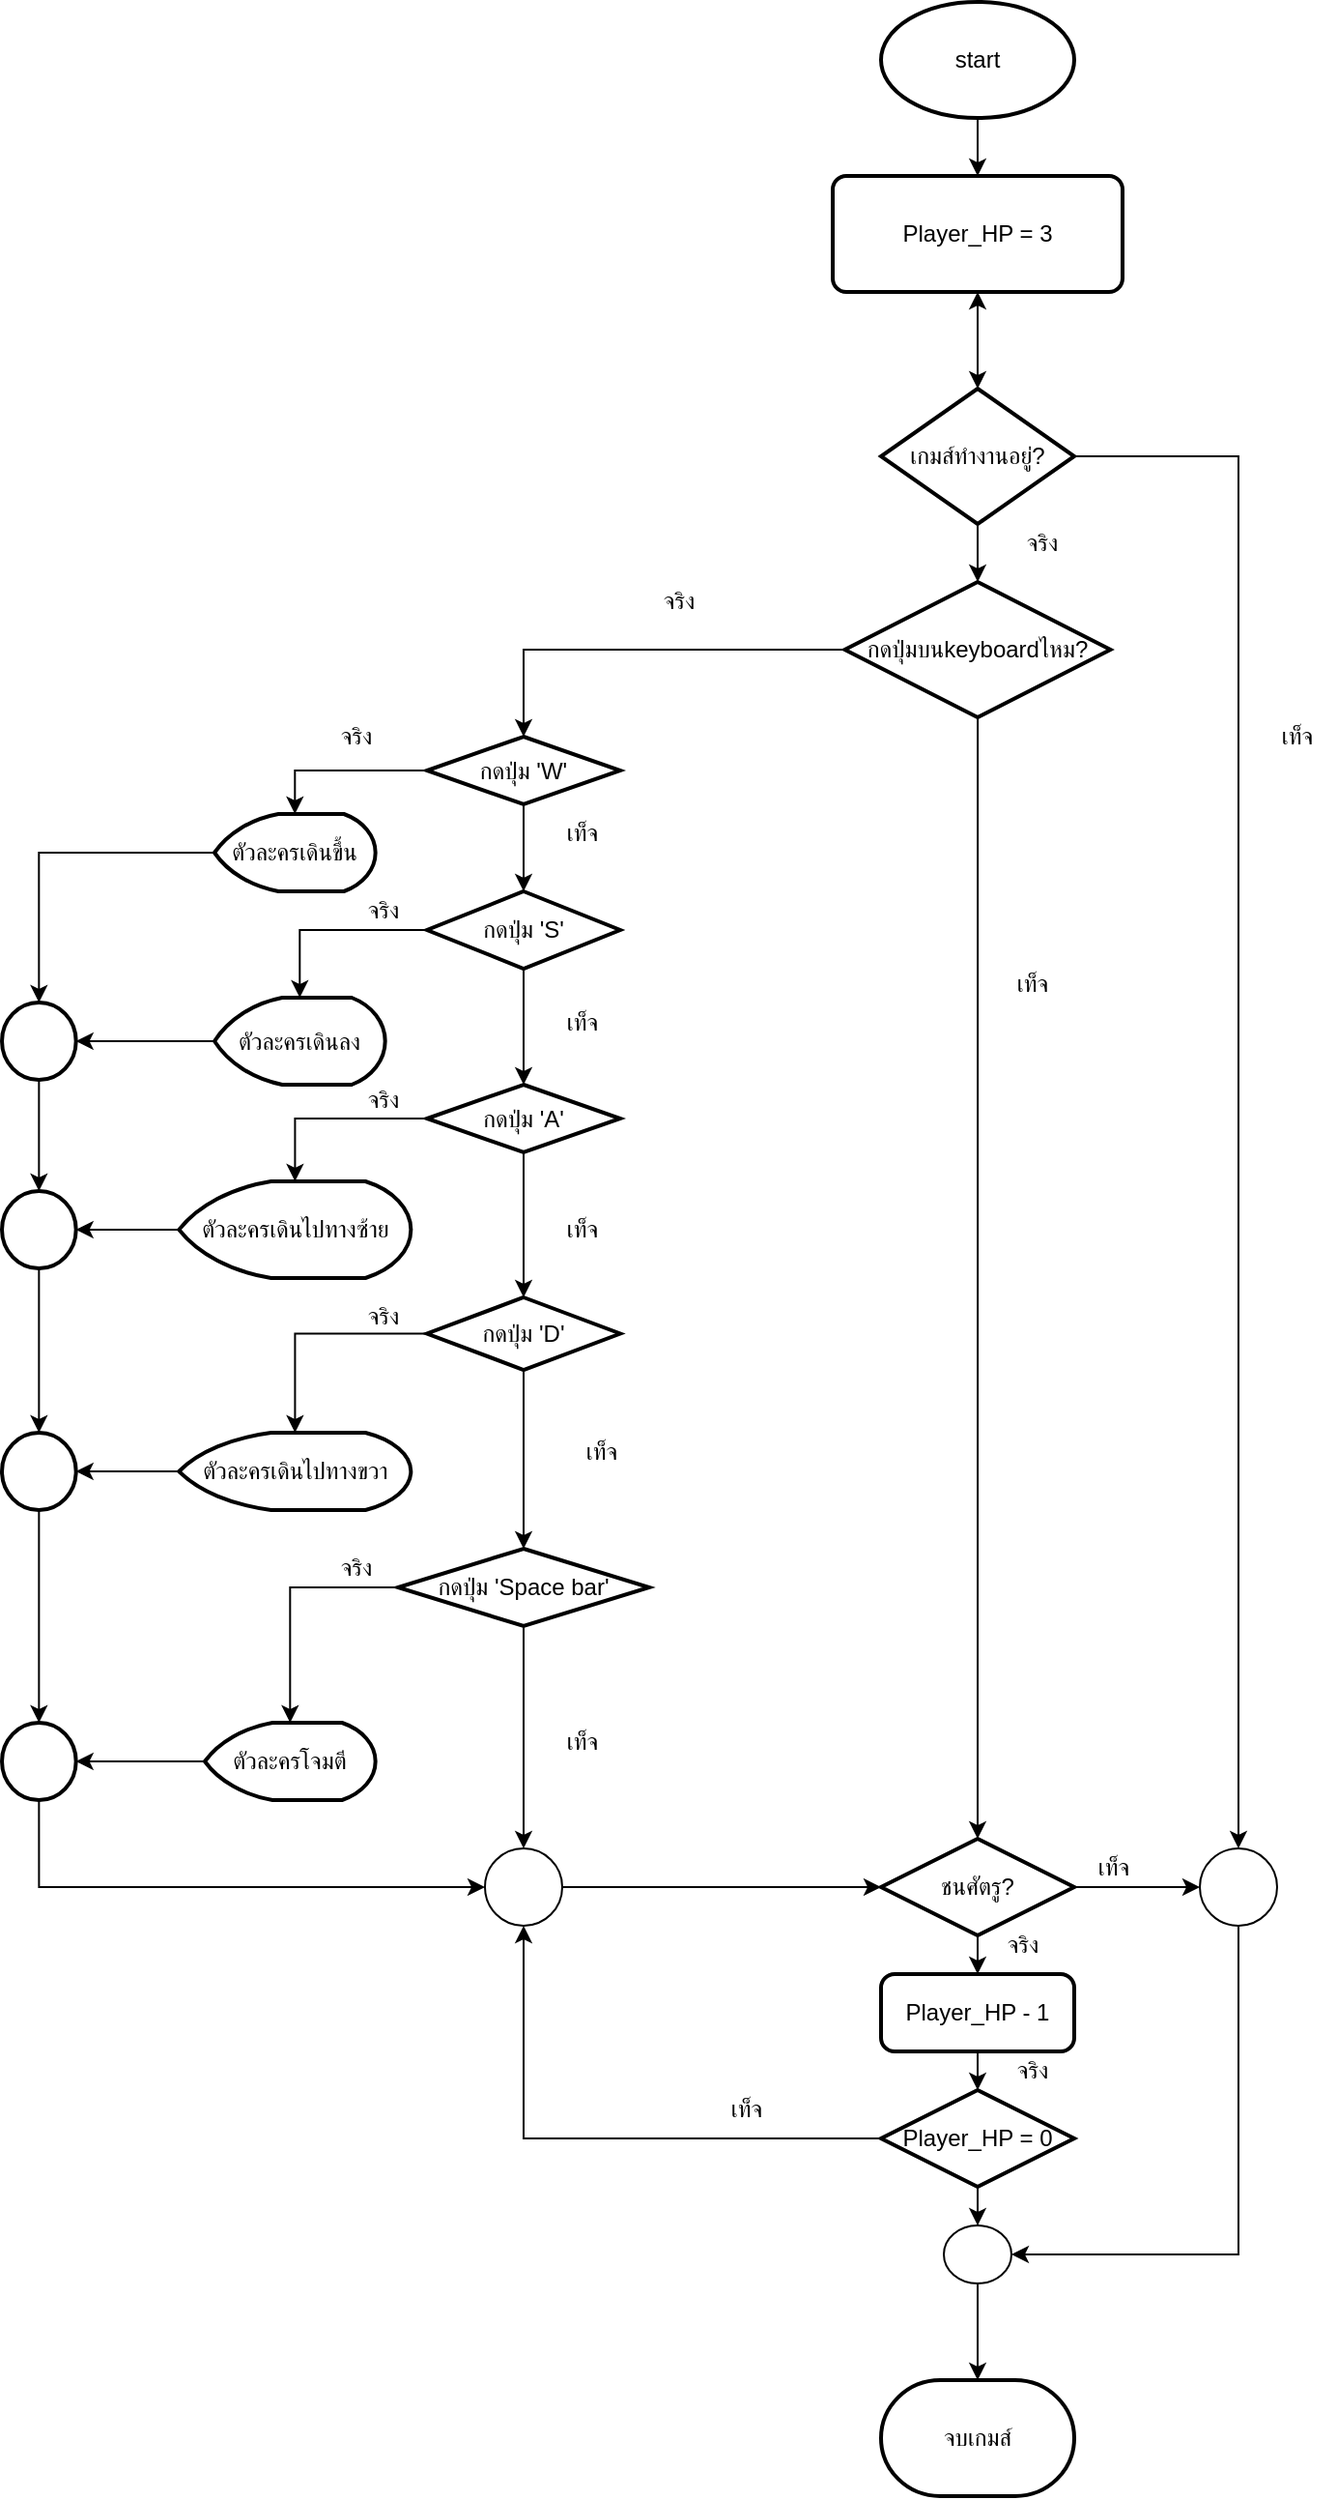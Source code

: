 <mxfile version="14.2.7" type="github" pages="2">
  <diagram id="C5RBs43oDa-KdzZeNtuy" name="seeker_game_flowchart">
    <mxGraphModel dx="1695" dy="1648" grid="1" gridSize="10" guides="1" tooltips="1" connect="1" arrows="1" fold="1" page="1" pageScale="1" pageWidth="827" pageHeight="1169" math="0" shadow="0">
      <root>
        <mxCell id="WIyWlLk6GJQsqaUBKTNV-0" />
        <mxCell id="WIyWlLk6GJQsqaUBKTNV-1" parent="WIyWlLk6GJQsqaUBKTNV-0" />
        <mxCell id="wHNVbnOoPtwqPBdJOQNX-8" value="" style="edgeStyle=orthogonalEdgeStyle;rounded=0;orthogonalLoop=1;jettySize=auto;html=1;" parent="WIyWlLk6GJQsqaUBKTNV-1" source="wHNVbnOoPtwqPBdJOQNX-9" edge="1">
          <mxGeometry relative="1" as="geometry">
            <mxPoint x="395" y="150" as="targetPoint" />
          </mxGeometry>
        </mxCell>
        <mxCell id="wHNVbnOoPtwqPBdJOQNX-6" value="start" style="strokeWidth=2;html=1;shape=mxgraph.flowchart.start_1;whiteSpace=wrap;" parent="WIyWlLk6GJQsqaUBKTNV-1" vertex="1">
          <mxGeometry x="345" width="100" height="60" as="geometry" />
        </mxCell>
        <mxCell id="wHNVbnOoPtwqPBdJOQNX-11" value="" style="edgeStyle=orthogonalEdgeStyle;rounded=0;orthogonalLoop=1;jettySize=auto;html=1;" parent="WIyWlLk6GJQsqaUBKTNV-1" source="wHNVbnOoPtwqPBdJOQNX-9" target="wHNVbnOoPtwqPBdJOQNX-35" edge="1">
          <mxGeometry relative="1" as="geometry">
            <mxPoint x="395" y="190" as="targetPoint" />
          </mxGeometry>
        </mxCell>
        <mxCell id="wHNVbnOoPtwqPBdJOQNX-9" value="Player_HP = 3" style="rounded=1;whiteSpace=wrap;html=1;absoluteArcSize=1;arcSize=14;strokeWidth=2;" parent="WIyWlLk6GJQsqaUBKTNV-1" vertex="1">
          <mxGeometry x="320" y="90" width="150" height="60" as="geometry" />
        </mxCell>
        <mxCell id="wHNVbnOoPtwqPBdJOQNX-26" value="" style="edgeStyle=orthogonalEdgeStyle;rounded=0;orthogonalLoop=1;jettySize=auto;html=1;" parent="WIyWlLk6GJQsqaUBKTNV-1" source="wHNVbnOoPtwqPBdJOQNX-6" target="wHNVbnOoPtwqPBdJOQNX-9" edge="1">
          <mxGeometry relative="1" as="geometry">
            <mxPoint x="395" y="60" as="sourcePoint" />
            <mxPoint x="395" y="150" as="targetPoint" />
          </mxGeometry>
        </mxCell>
        <mxCell id="wHNVbnOoPtwqPBdJOQNX-37" value="" style="edgeStyle=orthogonalEdgeStyle;rounded=0;orthogonalLoop=1;jettySize=auto;html=1;" parent="WIyWlLk6GJQsqaUBKTNV-1" source="wHNVbnOoPtwqPBdJOQNX-35" target="wHNVbnOoPtwqPBdJOQNX-39" edge="1">
          <mxGeometry relative="1" as="geometry">
            <mxPoint x="395" y="300" as="targetPoint" />
          </mxGeometry>
        </mxCell>
        <mxCell id="wHNVbnOoPtwqPBdJOQNX-91" value="" style="edgeStyle=orthogonalEdgeStyle;rounded=0;orthogonalLoop=1;jettySize=auto;html=1;" parent="WIyWlLk6GJQsqaUBKTNV-1" source="wHNVbnOoPtwqPBdJOQNX-35" target="wHNVbnOoPtwqPBdJOQNX-95" edge="1">
          <mxGeometry relative="1" as="geometry">
            <mxPoint x="530" y="950" as="targetPoint" />
            <Array as="points">
              <mxPoint x="530" y="235" />
            </Array>
          </mxGeometry>
        </mxCell>
        <mxCell id="wHNVbnOoPtwqPBdJOQNX-35" value="เกมส์ทำงานอยู่?" style="strokeWidth=2;html=1;shape=mxgraph.flowchart.decision;whiteSpace=wrap;" parent="WIyWlLk6GJQsqaUBKTNV-1" vertex="1">
          <mxGeometry x="345" y="200" width="100" height="70" as="geometry" />
        </mxCell>
        <mxCell id="wHNVbnOoPtwqPBdJOQNX-41" value="" style="edgeStyle=orthogonalEdgeStyle;rounded=0;orthogonalLoop=1;jettySize=auto;html=1;" parent="WIyWlLk6GJQsqaUBKTNV-1" source="wHNVbnOoPtwqPBdJOQNX-39" target="wHNVbnOoPtwqPBdJOQNX-42" edge="1">
          <mxGeometry relative="1" as="geometry">
            <mxPoint x="237.5" y="335" as="targetPoint" />
          </mxGeometry>
        </mxCell>
        <mxCell id="wHNVbnOoPtwqPBdJOQNX-48" value="" style="edgeStyle=orthogonalEdgeStyle;rounded=0;orthogonalLoop=1;jettySize=auto;html=1;" parent="WIyWlLk6GJQsqaUBKTNV-1" source="wHNVbnOoPtwqPBdJOQNX-39" target="wHNVbnOoPtwqPBdJOQNX-77" edge="1">
          <mxGeometry relative="1" as="geometry">
            <mxPoint x="395" y="920" as="targetPoint" />
          </mxGeometry>
        </mxCell>
        <mxCell id="wHNVbnOoPtwqPBdJOQNX-39" value="กดปุ่มบนkeyboardไหม?" style="strokeWidth=2;html=1;shape=mxgraph.flowchart.decision;whiteSpace=wrap;" parent="WIyWlLk6GJQsqaUBKTNV-1" vertex="1">
          <mxGeometry x="326.25" y="300" width="137.5" height="70" as="geometry" />
        </mxCell>
        <mxCell id="wHNVbnOoPtwqPBdJOQNX-44" value="" style="edgeStyle=orthogonalEdgeStyle;rounded=0;orthogonalLoop=1;jettySize=auto;html=1;" parent="WIyWlLk6GJQsqaUBKTNV-1" source="wHNVbnOoPtwqPBdJOQNX-42" target="wHNVbnOoPtwqPBdJOQNX-46" edge="1">
          <mxGeometry relative="1" as="geometry">
            <mxPoint x="80" y="432.5" as="targetPoint" />
          </mxGeometry>
        </mxCell>
        <mxCell id="wHNVbnOoPtwqPBdJOQNX-51" value="" style="edgeStyle=orthogonalEdgeStyle;rounded=0;orthogonalLoop=1;jettySize=auto;html=1;" parent="WIyWlLk6GJQsqaUBKTNV-1" source="wHNVbnOoPtwqPBdJOQNX-42" target="wHNVbnOoPtwqPBdJOQNX-52" edge="1">
          <mxGeometry relative="1" as="geometry">
            <mxPoint x="160" y="460" as="targetPoint" />
          </mxGeometry>
        </mxCell>
        <mxCell id="wHNVbnOoPtwqPBdJOQNX-42" value="กดปุ่ม &#39;W&#39;" style="strokeWidth=2;html=1;shape=mxgraph.flowchart.decision;whiteSpace=wrap;" parent="WIyWlLk6GJQsqaUBKTNV-1" vertex="1">
          <mxGeometry x="110" y="380" width="100" height="35" as="geometry" />
        </mxCell>
        <mxCell id="CEpXH5v3VkCyneLMz-51-4" value="" style="edgeStyle=orthogonalEdgeStyle;rounded=0;orthogonalLoop=1;jettySize=auto;html=1;" edge="1" parent="WIyWlLk6GJQsqaUBKTNV-1" source="wHNVbnOoPtwqPBdJOQNX-46" target="CEpXH5v3VkCyneLMz-51-3">
          <mxGeometry relative="1" as="geometry" />
        </mxCell>
        <mxCell id="wHNVbnOoPtwqPBdJOQNX-46" value="ตัวละครเดินขึ้น" style="strokeWidth=2;html=1;shape=mxgraph.flowchart.display;whiteSpace=wrap;" parent="WIyWlLk6GJQsqaUBKTNV-1" vertex="1">
          <mxGeometry y="420" width="83.33" height="40" as="geometry" />
        </mxCell>
        <mxCell id="wHNVbnOoPtwqPBdJOQNX-55" value="" style="edgeStyle=orthogonalEdgeStyle;rounded=0;orthogonalLoop=1;jettySize=auto;html=1;" parent="WIyWlLk6GJQsqaUBKTNV-1" source="wHNVbnOoPtwqPBdJOQNX-52" target="wHNVbnOoPtwqPBdJOQNX-56" edge="1">
          <mxGeometry relative="1" as="geometry">
            <mxPoint x="60" y="480" as="targetPoint" />
          </mxGeometry>
        </mxCell>
        <mxCell id="wHNVbnOoPtwqPBdJOQNX-58" value="" style="edgeStyle=orthogonalEdgeStyle;rounded=0;orthogonalLoop=1;jettySize=auto;html=1;" parent="WIyWlLk6GJQsqaUBKTNV-1" source="wHNVbnOoPtwqPBdJOQNX-52" target="wHNVbnOoPtwqPBdJOQNX-59" edge="1">
          <mxGeometry relative="1" as="geometry">
            <mxPoint x="160" y="570" as="targetPoint" />
          </mxGeometry>
        </mxCell>
        <mxCell id="wHNVbnOoPtwqPBdJOQNX-52" value="กดปุ่ม &#39;S&#39;" style="strokeWidth=2;html=1;shape=mxgraph.flowchart.decision;whiteSpace=wrap;" parent="WIyWlLk6GJQsqaUBKTNV-1" vertex="1">
          <mxGeometry x="110" y="460" width="100" height="40" as="geometry" />
        </mxCell>
        <mxCell id="CEpXH5v3VkCyneLMz-51-5" value="" style="edgeStyle=orthogonalEdgeStyle;rounded=0;orthogonalLoop=1;jettySize=auto;html=1;" edge="1" parent="WIyWlLk6GJQsqaUBKTNV-1" source="wHNVbnOoPtwqPBdJOQNX-56" target="CEpXH5v3VkCyneLMz-51-3">
          <mxGeometry relative="1" as="geometry" />
        </mxCell>
        <mxCell id="wHNVbnOoPtwqPBdJOQNX-56" value="ตัวละครเดินลง" style="strokeWidth=2;html=1;shape=mxgraph.flowchart.display;whiteSpace=wrap;" parent="WIyWlLk6GJQsqaUBKTNV-1" vertex="1">
          <mxGeometry y="515" width="88.34" height="45" as="geometry" />
        </mxCell>
        <mxCell id="wHNVbnOoPtwqPBdJOQNX-60" value="" style="edgeStyle=orthogonalEdgeStyle;rounded=0;orthogonalLoop=1;jettySize=auto;html=1;" parent="WIyWlLk6GJQsqaUBKTNV-1" source="wHNVbnOoPtwqPBdJOQNX-59" target="wHNVbnOoPtwqPBdJOQNX-61" edge="1">
          <mxGeometry relative="1" as="geometry">
            <mxPoint x="44" y="630" as="targetPoint" />
          </mxGeometry>
        </mxCell>
        <mxCell id="wHNVbnOoPtwqPBdJOQNX-63" value="" style="edgeStyle=orthogonalEdgeStyle;rounded=0;orthogonalLoop=1;jettySize=auto;html=1;" parent="WIyWlLk6GJQsqaUBKTNV-1" source="wHNVbnOoPtwqPBdJOQNX-59" target="wHNVbnOoPtwqPBdJOQNX-64" edge="1">
          <mxGeometry relative="1" as="geometry">
            <mxPoint x="160" y="662.5" as="targetPoint" />
          </mxGeometry>
        </mxCell>
        <mxCell id="wHNVbnOoPtwqPBdJOQNX-59" value="กดปุ่ม &#39;A&#39;" style="strokeWidth=2;html=1;shape=mxgraph.flowchart.decision;whiteSpace=wrap;" parent="WIyWlLk6GJQsqaUBKTNV-1" vertex="1">
          <mxGeometry x="110" y="560" width="100" height="35" as="geometry" />
        </mxCell>
        <mxCell id="CEpXH5v3VkCyneLMz-51-8" value="" style="edgeStyle=orthogonalEdgeStyle;rounded=0;orthogonalLoop=1;jettySize=auto;html=1;" edge="1" parent="WIyWlLk6GJQsqaUBKTNV-1" source="wHNVbnOoPtwqPBdJOQNX-61" target="CEpXH5v3VkCyneLMz-51-6">
          <mxGeometry relative="1" as="geometry" />
        </mxCell>
        <mxCell id="wHNVbnOoPtwqPBdJOQNX-61" value="ตัวละครเดินไปทางซ้าย" style="strokeWidth=2;html=1;shape=mxgraph.flowchart.display;whiteSpace=wrap;" parent="WIyWlLk6GJQsqaUBKTNV-1" vertex="1">
          <mxGeometry x="-18.34" y="610" width="120" height="50" as="geometry" />
        </mxCell>
        <mxCell id="wHNVbnOoPtwqPBdJOQNX-66" value="" style="edgeStyle=orthogonalEdgeStyle;rounded=0;orthogonalLoop=1;jettySize=auto;html=1;" parent="WIyWlLk6GJQsqaUBKTNV-1" source="wHNVbnOoPtwqPBdJOQNX-64" target="wHNVbnOoPtwqPBdJOQNX-67" edge="1">
          <mxGeometry relative="1" as="geometry">
            <mxPoint x="30.017" y="688.8" as="targetPoint" />
          </mxGeometry>
        </mxCell>
        <mxCell id="wHNVbnOoPtwqPBdJOQNX-70" value="" style="edgeStyle=orthogonalEdgeStyle;rounded=0;orthogonalLoop=1;jettySize=auto;html=1;" parent="WIyWlLk6GJQsqaUBKTNV-1" source="wHNVbnOoPtwqPBdJOQNX-64" target="wHNVbnOoPtwqPBdJOQNX-71" edge="1">
          <mxGeometry relative="1" as="geometry">
            <mxPoint x="160" y="776.25" as="targetPoint" />
          </mxGeometry>
        </mxCell>
        <mxCell id="wHNVbnOoPtwqPBdJOQNX-64" value="กดปุ่ม &#39;D&#39;" style="strokeWidth=2;html=1;shape=mxgraph.flowchart.decision;whiteSpace=wrap;" parent="WIyWlLk6GJQsqaUBKTNV-1" vertex="1">
          <mxGeometry x="110" y="670" width="100" height="37.5" as="geometry" />
        </mxCell>
        <mxCell id="CEpXH5v3VkCyneLMz-51-11" value="" style="edgeStyle=orthogonalEdgeStyle;rounded=0;orthogonalLoop=1;jettySize=auto;html=1;" edge="1" parent="WIyWlLk6GJQsqaUBKTNV-1" source="wHNVbnOoPtwqPBdJOQNX-67" target="CEpXH5v3VkCyneLMz-51-9">
          <mxGeometry relative="1" as="geometry" />
        </mxCell>
        <mxCell id="wHNVbnOoPtwqPBdJOQNX-67" value="ตัวละครเดินไปทางขวา" style="strokeWidth=2;html=1;shape=mxgraph.flowchart.display;whiteSpace=wrap;" parent="WIyWlLk6GJQsqaUBKTNV-1" vertex="1">
          <mxGeometry x="-18.34" y="740" width="120" height="40" as="geometry" />
        </mxCell>
        <mxCell id="wHNVbnOoPtwqPBdJOQNX-73" value="" style="edgeStyle=orthogonalEdgeStyle;rounded=0;orthogonalLoop=1;jettySize=auto;html=1;" parent="WIyWlLk6GJQsqaUBKTNV-1" source="wHNVbnOoPtwqPBdJOQNX-71" target="wHNVbnOoPtwqPBdJOQNX-74" edge="1">
          <mxGeometry relative="1" as="geometry">
            <mxPoint x="15" y="820" as="targetPoint" />
          </mxGeometry>
        </mxCell>
        <mxCell id="wHNVbnOoPtwqPBdJOQNX-94" value="" style="edgeStyle=orthogonalEdgeStyle;rounded=0;orthogonalLoop=1;jettySize=auto;html=1;exitX=0.5;exitY=1;exitDx=0;exitDy=0;exitPerimeter=0;" parent="WIyWlLk6GJQsqaUBKTNV-1" source="wHNVbnOoPtwqPBdJOQNX-71" target="CEpXH5v3VkCyneLMz-51-2" edge="1">
          <mxGeometry relative="1" as="geometry">
            <mxPoint x="160" y="940" as="targetPoint" />
            <Array as="points">
              <mxPoint x="160" y="940" />
            </Array>
          </mxGeometry>
        </mxCell>
        <mxCell id="wHNVbnOoPtwqPBdJOQNX-71" value="กดปุ่ม &#39;Space bar&#39;" style="strokeWidth=2;html=1;shape=mxgraph.flowchart.decision;whiteSpace=wrap;" parent="WIyWlLk6GJQsqaUBKTNV-1" vertex="1">
          <mxGeometry x="95" y="800" width="130" height="40" as="geometry" />
        </mxCell>
        <mxCell id="CEpXH5v3VkCyneLMz-51-14" value="" style="edgeStyle=orthogonalEdgeStyle;rounded=0;orthogonalLoop=1;jettySize=auto;html=1;" edge="1" parent="WIyWlLk6GJQsqaUBKTNV-1" source="wHNVbnOoPtwqPBdJOQNX-74" target="CEpXH5v3VkCyneLMz-51-12">
          <mxGeometry relative="1" as="geometry" />
        </mxCell>
        <mxCell id="wHNVbnOoPtwqPBdJOQNX-74" value="ตัวละครโจมตี" style="strokeWidth=2;html=1;shape=mxgraph.flowchart.display;whiteSpace=wrap;" parent="WIyWlLk6GJQsqaUBKTNV-1" vertex="1">
          <mxGeometry x="-5.01" y="890" width="88.34" height="40" as="geometry" />
        </mxCell>
        <mxCell id="wHNVbnOoPtwqPBdJOQNX-82" value="" style="edgeStyle=orthogonalEdgeStyle;rounded=0;orthogonalLoop=1;jettySize=auto;html=1;" parent="WIyWlLk6GJQsqaUBKTNV-1" source="wHNVbnOoPtwqPBdJOQNX-77" target="wHNVbnOoPtwqPBdJOQNX-83" edge="1">
          <mxGeometry relative="1" as="geometry">
            <mxPoint x="395" y="1030" as="targetPoint" />
          </mxGeometry>
        </mxCell>
        <mxCell id="wHNVbnOoPtwqPBdJOQNX-96" value="" style="edgeStyle=orthogonalEdgeStyle;rounded=0;orthogonalLoop=1;jettySize=auto;html=1;" parent="WIyWlLk6GJQsqaUBKTNV-1" source="wHNVbnOoPtwqPBdJOQNX-77" target="wHNVbnOoPtwqPBdJOQNX-95" edge="1">
          <mxGeometry relative="1" as="geometry" />
        </mxCell>
        <mxCell id="wHNVbnOoPtwqPBdJOQNX-77" value="ชนศัตรู?" style="strokeWidth=2;html=1;shape=mxgraph.flowchart.decision;whiteSpace=wrap;" parent="WIyWlLk6GJQsqaUBKTNV-1" vertex="1">
          <mxGeometry x="345" y="950" width="100" height="50" as="geometry" />
        </mxCell>
        <mxCell id="wHNVbnOoPtwqPBdJOQNX-85" value="" style="edgeStyle=orthogonalEdgeStyle;rounded=0;orthogonalLoop=1;jettySize=auto;html=1;" parent="WIyWlLk6GJQsqaUBKTNV-1" source="wHNVbnOoPtwqPBdJOQNX-83" target="wHNVbnOoPtwqPBdJOQNX-86" edge="1">
          <mxGeometry relative="1" as="geometry">
            <mxPoint x="395" y="1100" as="targetPoint" />
          </mxGeometry>
        </mxCell>
        <mxCell id="wHNVbnOoPtwqPBdJOQNX-83" value="Player_HP - 1" style="rounded=1;whiteSpace=wrap;html=1;absoluteArcSize=1;arcSize=14;strokeWidth=2;" parent="WIyWlLk6GJQsqaUBKTNV-1" vertex="1">
          <mxGeometry x="345" y="1020" width="100" height="40" as="geometry" />
        </mxCell>
        <mxCell id="wHNVbnOoPtwqPBdJOQNX-88" value="" style="edgeStyle=orthogonalEdgeStyle;rounded=0;orthogonalLoop=1;jettySize=auto;html=1;" parent="WIyWlLk6GJQsqaUBKTNV-1" source="wHNVbnOoPtwqPBdJOQNX-86" target="wHNVbnOoPtwqPBdJOQNX-92" edge="1">
          <mxGeometry relative="1" as="geometry">
            <mxPoint x="395" y="1149" as="targetPoint" />
          </mxGeometry>
        </mxCell>
        <mxCell id="CEpXH5v3VkCyneLMz-51-34" value="" style="edgeStyle=orthogonalEdgeStyle;rounded=0;orthogonalLoop=1;jettySize=auto;html=1;entryX=0.5;entryY=1;entryDx=0;entryDy=0;entryPerimeter=0;" edge="1" parent="WIyWlLk6GJQsqaUBKTNV-1" source="wHNVbnOoPtwqPBdJOQNX-86" target="CEpXH5v3VkCyneLMz-51-2">
          <mxGeometry relative="1" as="geometry">
            <mxPoint x="160" y="1105" as="targetPoint" />
            <Array as="points">
              <mxPoint x="160" y="1105" />
            </Array>
          </mxGeometry>
        </mxCell>
        <mxCell id="wHNVbnOoPtwqPBdJOQNX-86" value="Player_HP = 0" style="strokeWidth=2;html=1;shape=mxgraph.flowchart.decision;whiteSpace=wrap;" parent="WIyWlLk6GJQsqaUBKTNV-1" vertex="1">
          <mxGeometry x="345" y="1080" width="100" height="50" as="geometry" />
        </mxCell>
        <mxCell id="wHNVbnOoPtwqPBdJOQNX-100" value="" style="edgeStyle=orthogonalEdgeStyle;rounded=0;orthogonalLoop=1;jettySize=auto;html=1;" parent="WIyWlLk6GJQsqaUBKTNV-1" source="wHNVbnOoPtwqPBdJOQNX-92" target="wHNVbnOoPtwqPBdJOQNX-101" edge="1">
          <mxGeometry relative="1" as="geometry">
            <mxPoint x="395" y="1220" as="targetPoint" />
          </mxGeometry>
        </mxCell>
        <mxCell id="wHNVbnOoPtwqPBdJOQNX-92" value="" style="verticalLabelPosition=bottom;verticalAlign=top;html=1;shape=mxgraph.flowchart.on-page_reference;" parent="WIyWlLk6GJQsqaUBKTNV-1" vertex="1">
          <mxGeometry x="377.5" y="1150" width="35" height="30" as="geometry" />
        </mxCell>
        <mxCell id="wHNVbnOoPtwqPBdJOQNX-98" value="" style="edgeStyle=orthogonalEdgeStyle;rounded=0;orthogonalLoop=1;jettySize=auto;html=1;entryX=1;entryY=0.5;entryDx=0;entryDy=0;entryPerimeter=0;" parent="WIyWlLk6GJQsqaUBKTNV-1" source="wHNVbnOoPtwqPBdJOQNX-95" target="wHNVbnOoPtwqPBdJOQNX-92" edge="1">
          <mxGeometry relative="1" as="geometry">
            <mxPoint x="530" y="1170" as="targetPoint" />
            <Array as="points">
              <mxPoint x="530" y="1165" />
            </Array>
          </mxGeometry>
        </mxCell>
        <mxCell id="wHNVbnOoPtwqPBdJOQNX-95" value="" style="verticalLabelPosition=bottom;verticalAlign=top;html=1;shape=mxgraph.flowchart.on-page_reference;" parent="WIyWlLk6GJQsqaUBKTNV-1" vertex="1">
          <mxGeometry x="510" y="955" width="40" height="40" as="geometry" />
        </mxCell>
        <mxCell id="wHNVbnOoPtwqPBdJOQNX-101" value="จบเกมส์" style="strokeWidth=2;html=1;shape=mxgraph.flowchart.terminator;whiteSpace=wrap;" parent="WIyWlLk6GJQsqaUBKTNV-1" vertex="1">
          <mxGeometry x="345" y="1230" width="100" height="60" as="geometry" />
        </mxCell>
        <mxCell id="CEpXH5v3VkCyneLMz-51-0" value="จริง" style="text;html=1;align=center;verticalAlign=middle;resizable=0;points=[];autosize=1;" vertex="1" parent="WIyWlLk6GJQsqaUBKTNV-1">
          <mxGeometry x="225" y="300" width="30" height="20" as="geometry" />
        </mxCell>
        <mxCell id="CEpXH5v3VkCyneLMz-51-1" value="จริง" style="text;html=1;align=center;verticalAlign=middle;resizable=0;points=[];autosize=1;" vertex="1" parent="WIyWlLk6GJQsqaUBKTNV-1">
          <mxGeometry x="58.34" y="370" width="30" height="20" as="geometry" />
        </mxCell>
        <mxCell id="CEpXH5v3VkCyneLMz-51-18" value="" style="edgeStyle=orthogonalEdgeStyle;rounded=0;orthogonalLoop=1;jettySize=auto;html=1;entryX=0;entryY=0.5;entryDx=0;entryDy=0;entryPerimeter=0;" edge="1" parent="WIyWlLk6GJQsqaUBKTNV-1" source="CEpXH5v3VkCyneLMz-51-2" target="wHNVbnOoPtwqPBdJOQNX-77">
          <mxGeometry relative="1" as="geometry">
            <mxPoint x="260" y="975" as="targetPoint" />
          </mxGeometry>
        </mxCell>
        <mxCell id="CEpXH5v3VkCyneLMz-51-2" value="" style="verticalLabelPosition=bottom;verticalAlign=top;html=1;shape=mxgraph.flowchart.on-page_reference;" vertex="1" parent="WIyWlLk6GJQsqaUBKTNV-1">
          <mxGeometry x="140" y="955" width="40" height="40" as="geometry" />
        </mxCell>
        <mxCell id="CEpXH5v3VkCyneLMz-51-7" value="" style="edgeStyle=orthogonalEdgeStyle;rounded=0;orthogonalLoop=1;jettySize=auto;html=1;" edge="1" parent="WIyWlLk6GJQsqaUBKTNV-1" source="CEpXH5v3VkCyneLMz-51-3" target="CEpXH5v3VkCyneLMz-51-6">
          <mxGeometry relative="1" as="geometry" />
        </mxCell>
        <mxCell id="CEpXH5v3VkCyneLMz-51-3" value="" style="ellipse;whiteSpace=wrap;html=1;strokeWidth=2;" vertex="1" parent="WIyWlLk6GJQsqaUBKTNV-1">
          <mxGeometry x="-110" y="517.5" width="38.34" height="40" as="geometry" />
        </mxCell>
        <mxCell id="CEpXH5v3VkCyneLMz-51-10" value="" style="edgeStyle=orthogonalEdgeStyle;rounded=0;orthogonalLoop=1;jettySize=auto;html=1;" edge="1" parent="WIyWlLk6GJQsqaUBKTNV-1" source="CEpXH5v3VkCyneLMz-51-6" target="CEpXH5v3VkCyneLMz-51-9">
          <mxGeometry relative="1" as="geometry" />
        </mxCell>
        <mxCell id="CEpXH5v3VkCyneLMz-51-6" value="" style="ellipse;whiteSpace=wrap;html=1;strokeWidth=2;" vertex="1" parent="WIyWlLk6GJQsqaUBKTNV-1">
          <mxGeometry x="-110" y="615" width="38.34" height="40" as="geometry" />
        </mxCell>
        <mxCell id="CEpXH5v3VkCyneLMz-51-13" value="" style="edgeStyle=orthogonalEdgeStyle;rounded=0;orthogonalLoop=1;jettySize=auto;html=1;" edge="1" parent="WIyWlLk6GJQsqaUBKTNV-1" source="CEpXH5v3VkCyneLMz-51-9" target="CEpXH5v3VkCyneLMz-51-12">
          <mxGeometry relative="1" as="geometry" />
        </mxCell>
        <mxCell id="CEpXH5v3VkCyneLMz-51-9" value="" style="ellipse;whiteSpace=wrap;html=1;strokeWidth=2;" vertex="1" parent="WIyWlLk6GJQsqaUBKTNV-1">
          <mxGeometry x="-110" y="740" width="38.34" height="40" as="geometry" />
        </mxCell>
        <mxCell id="CEpXH5v3VkCyneLMz-51-16" value="" style="edgeStyle=orthogonalEdgeStyle;rounded=0;orthogonalLoop=1;jettySize=auto;html=1;entryX=0;entryY=0.5;entryDx=0;entryDy=0;entryPerimeter=0;exitX=0.5;exitY=1;exitDx=0;exitDy=0;" edge="1" parent="WIyWlLk6GJQsqaUBKTNV-1" source="CEpXH5v3VkCyneLMz-51-12" target="CEpXH5v3VkCyneLMz-51-2">
          <mxGeometry relative="1" as="geometry">
            <mxPoint x="-91" y="1010" as="targetPoint" />
            <Array as="points">
              <mxPoint x="-91" y="975" />
            </Array>
          </mxGeometry>
        </mxCell>
        <mxCell id="CEpXH5v3VkCyneLMz-51-12" value="" style="ellipse;whiteSpace=wrap;html=1;strokeWidth=2;" vertex="1" parent="WIyWlLk6GJQsqaUBKTNV-1">
          <mxGeometry x="-110" y="890" width="38.34" height="40" as="geometry" />
        </mxCell>
        <mxCell id="CEpXH5v3VkCyneLMz-51-19" value="จริง" style="text;html=1;align=center;verticalAlign=middle;resizable=0;points=[];autosize=1;" vertex="1" parent="WIyWlLk6GJQsqaUBKTNV-1">
          <mxGeometry x="71.66" y="460" width="30" height="20" as="geometry" />
        </mxCell>
        <mxCell id="CEpXH5v3VkCyneLMz-51-20" value="จริง" style="text;html=1;align=center;verticalAlign=middle;resizable=0;points=[];autosize=1;" vertex="1" parent="WIyWlLk6GJQsqaUBKTNV-1">
          <mxGeometry x="71.66" y="557.5" width="30" height="20" as="geometry" />
        </mxCell>
        <mxCell id="CEpXH5v3VkCyneLMz-51-21" value="จริง" style="text;html=1;align=center;verticalAlign=middle;resizable=0;points=[];autosize=1;" vertex="1" parent="WIyWlLk6GJQsqaUBKTNV-1">
          <mxGeometry x="71.66" y="670" width="30" height="20" as="geometry" />
        </mxCell>
        <mxCell id="CEpXH5v3VkCyneLMz-51-22" value="จริง" style="text;html=1;align=center;verticalAlign=middle;resizable=0;points=[];autosize=1;" vertex="1" parent="WIyWlLk6GJQsqaUBKTNV-1">
          <mxGeometry x="58.34" y="800" width="30" height="20" as="geometry" />
        </mxCell>
        <mxCell id="CEpXH5v3VkCyneLMz-51-23" value="จริง" style="text;html=1;align=center;verticalAlign=middle;resizable=0;points=[];autosize=1;" vertex="1" parent="WIyWlLk6GJQsqaUBKTNV-1">
          <mxGeometry x="412.5" y="270" width="30" height="20" as="geometry" />
        </mxCell>
        <mxCell id="CEpXH5v3VkCyneLMz-51-24" value="เท็จ" style="text;html=1;align=center;verticalAlign=middle;resizable=0;points=[];autosize=1;" vertex="1" parent="WIyWlLk6GJQsqaUBKTNV-1">
          <mxGeometry x="540" y="370" width="40" height="20" as="geometry" />
        </mxCell>
        <mxCell id="CEpXH5v3VkCyneLMz-51-25" value="เท็จ" style="text;html=1;align=center;verticalAlign=middle;resizable=0;points=[];autosize=1;" vertex="1" parent="WIyWlLk6GJQsqaUBKTNV-1">
          <mxGeometry x="402.5" y="497.5" width="40" height="20" as="geometry" />
        </mxCell>
        <mxCell id="CEpXH5v3VkCyneLMz-51-26" value="เท็จ" style="text;html=1;align=center;verticalAlign=middle;resizable=0;points=[];autosize=1;" vertex="1" parent="WIyWlLk6GJQsqaUBKTNV-1">
          <mxGeometry x="170" y="420" width="40" height="20" as="geometry" />
        </mxCell>
        <mxCell id="CEpXH5v3VkCyneLMz-51-27" value="เท็จ" style="text;html=1;align=center;verticalAlign=middle;resizable=0;points=[];autosize=1;" vertex="1" parent="WIyWlLk6GJQsqaUBKTNV-1">
          <mxGeometry x="170" y="517.5" width="40" height="20" as="geometry" />
        </mxCell>
        <mxCell id="CEpXH5v3VkCyneLMz-51-28" value="เท็จ" style="text;html=1;align=center;verticalAlign=middle;resizable=0;points=[];autosize=1;" vertex="1" parent="WIyWlLk6GJQsqaUBKTNV-1">
          <mxGeometry x="170" y="625" width="40" height="20" as="geometry" />
        </mxCell>
        <mxCell id="CEpXH5v3VkCyneLMz-51-29" value="เท็จ" style="text;html=1;align=center;verticalAlign=middle;resizable=0;points=[];autosize=1;" vertex="1" parent="WIyWlLk6GJQsqaUBKTNV-1">
          <mxGeometry x="180" y="740" width="40" height="20" as="geometry" />
        </mxCell>
        <mxCell id="CEpXH5v3VkCyneLMz-51-30" value="เท็จ" style="text;html=1;align=center;verticalAlign=middle;resizable=0;points=[];autosize=1;" vertex="1" parent="WIyWlLk6GJQsqaUBKTNV-1">
          <mxGeometry x="170" y="890" width="40" height="20" as="geometry" />
        </mxCell>
        <mxCell id="CEpXH5v3VkCyneLMz-51-31" value="จริง" style="text;html=1;align=center;verticalAlign=middle;resizable=0;points=[];autosize=1;" vertex="1" parent="WIyWlLk6GJQsqaUBKTNV-1">
          <mxGeometry x="402.5" y="995" width="30" height="20" as="geometry" />
        </mxCell>
        <mxCell id="CEpXH5v3VkCyneLMz-51-32" value="เท็จ" style="text;html=1;align=center;verticalAlign=middle;resizable=0;points=[];autosize=1;" vertex="1" parent="WIyWlLk6GJQsqaUBKTNV-1">
          <mxGeometry x="445" y="955" width="40" height="20" as="geometry" />
        </mxCell>
        <mxCell id="CEpXH5v3VkCyneLMz-51-35" value="จริง" style="text;html=1;align=center;verticalAlign=middle;resizable=0;points=[];autosize=1;" vertex="1" parent="WIyWlLk6GJQsqaUBKTNV-1">
          <mxGeometry x="407.5" y="1060" width="30" height="20" as="geometry" />
        </mxCell>
        <mxCell id="CEpXH5v3VkCyneLMz-51-36" value="เท็จ" style="text;html=1;align=center;verticalAlign=middle;resizable=0;points=[];autosize=1;" vertex="1" parent="WIyWlLk6GJQsqaUBKTNV-1">
          <mxGeometry x="255" y="1080" width="40" height="20" as="geometry" />
        </mxCell>
      </root>
    </mxGraphModel>
  </diagram>
  <diagram id="0l2_-zBtpVy_oUGGxrWg" name="Page-2">
    <mxGraphModel dx="1695" dy="479" grid="1" gridSize="10" guides="1" tooltips="1" connect="1" arrows="1" fold="1" page="1" pageScale="1" pageWidth="827" pageHeight="1169" math="0" shadow="0">
      <root>
        <mxCell id="9Wb0JKzN1-u47PAMSQWR-0" />
        <mxCell id="9Wb0JKzN1-u47PAMSQWR-1" parent="9Wb0JKzN1-u47PAMSQWR-0" />
        <mxCell id="9Wb0JKzN1-u47PAMSQWR-4" value="" style="edgeStyle=orthogonalEdgeStyle;rounded=0;orthogonalLoop=1;jettySize=auto;html=1;" edge="1" parent="9Wb0JKzN1-u47PAMSQWR-1" source="9Wb0JKzN1-u47PAMSQWR-2" target="9Wb0JKzN1-u47PAMSQWR-5">
          <mxGeometry relative="1" as="geometry">
            <mxPoint x="400" y="120" as="targetPoint" />
          </mxGeometry>
        </mxCell>
        <mxCell id="9Wb0JKzN1-u47PAMSQWR-2" value="Start" style="strokeWidth=2;html=1;shape=mxgraph.flowchart.start_1;whiteSpace=wrap;" vertex="1" parent="9Wb0JKzN1-u47PAMSQWR-1">
          <mxGeometry x="350" y="20" width="100" height="60" as="geometry" />
        </mxCell>
        <mxCell id="9Wb0JKzN1-u47PAMSQWR-7" value="" style="edgeStyle=orthogonalEdgeStyle;rounded=0;orthogonalLoop=1;jettySize=auto;html=1;" edge="1" parent="9Wb0JKzN1-u47PAMSQWR-1" source="9Wb0JKzN1-u47PAMSQWR-5" target="9Wb0JKzN1-u47PAMSQWR-6">
          <mxGeometry relative="1" as="geometry" />
        </mxCell>
        <mxCell id="9Wb0JKzN1-u47PAMSQWR-5" value="เกมส์ทำงานอยู่?" style="strokeWidth=2;html=1;shape=mxgraph.flowchart.decision;whiteSpace=wrap;" vertex="1" parent="9Wb0JKzN1-u47PAMSQWR-1">
          <mxGeometry x="350" y="120" width="100" height="60" as="geometry" />
        </mxCell>
        <mxCell id="NgM9Ovg9Ky_suRwWckCO-1" value="" style="edgeStyle=orthogonalEdgeStyle;rounded=0;orthogonalLoop=1;jettySize=auto;html=1;" edge="1" parent="9Wb0JKzN1-u47PAMSQWR-1" source="9Wb0JKzN1-u47PAMSQWR-6" target="NgM9Ovg9Ky_suRwWckCO-0">
          <mxGeometry relative="1" as="geometry" />
        </mxCell>
        <mxCell id="RoOmngzclKiAkyLSAu1z-5" value="" style="edgeStyle=orthogonalEdgeStyle;rounded=0;orthogonalLoop=1;jettySize=auto;html=1;" edge="1" parent="9Wb0JKzN1-u47PAMSQWR-1" source="9Wb0JKzN1-u47PAMSQWR-6">
          <mxGeometry relative="1" as="geometry">
            <mxPoint x="400" y="780.45" as="targetPoint" />
          </mxGeometry>
        </mxCell>
        <mxCell id="9Wb0JKzN1-u47PAMSQWR-6" value="กดปุ่มบนKeyboardไหม?" style="strokeWidth=2;html=1;shape=mxgraph.flowchart.decision;whiteSpace=wrap;" vertex="1" parent="9Wb0JKzN1-u47PAMSQWR-1">
          <mxGeometry x="330" y="210" width="140" height="60" as="geometry" />
        </mxCell>
        <mxCell id="6Yuxa6zRXrYOPYg9i3BX-1" value="" style="edgeStyle=orthogonalEdgeStyle;rounded=0;orthogonalLoop=1;jettySize=auto;html=1;" edge="1" parent="9Wb0JKzN1-u47PAMSQWR-1" source="NgM9Ovg9Ky_suRwWckCO-0" target="6Yuxa6zRXrYOPYg9i3BX-4">
          <mxGeometry relative="1" as="geometry">
            <mxPoint x="10" y="360" as="targetPoint" />
          </mxGeometry>
        </mxCell>
        <mxCell id="t8YMpKPt-e8e-reFT4rz-1" value="" style="edgeStyle=orthogonalEdgeStyle;rounded=0;orthogonalLoop=1;jettySize=auto;html=1;" edge="1" parent="9Wb0JKzN1-u47PAMSQWR-1" source="NgM9Ovg9Ky_suRwWckCO-0" target="t8YMpKPt-e8e-reFT4rz-0">
          <mxGeometry relative="1" as="geometry" />
        </mxCell>
        <mxCell id="NgM9Ovg9Ky_suRwWckCO-0" value="กดปุ่ม &#39;A&#39;" style="strokeWidth=2;html=1;shape=mxgraph.flowchart.decision;whiteSpace=wrap;" vertex="1" parent="9Wb0JKzN1-u47PAMSQWR-1">
          <mxGeometry x="100" y="280" width="140" height="60" as="geometry" />
        </mxCell>
        <mxCell id="K47c2EKfPFh5Cu4fig2Q-3" value="" style="edgeStyle=orthogonalEdgeStyle;rounded=0;orthogonalLoop=1;jettySize=auto;html=1;" edge="1" parent="9Wb0JKzN1-u47PAMSQWR-1" source="6Yuxa6zRXrYOPYg9i3BX-4" target="K47c2EKfPFh5Cu4fig2Q-2">
          <mxGeometry relative="1" as="geometry" />
        </mxCell>
        <mxCell id="6Yuxa6zRXrYOPYg9i3BX-4" value="ตัวละครเคลื่อนที่ไปทางซ้าย" style="strokeWidth=2;html=1;shape=mxgraph.flowchart.display;whiteSpace=wrap;" vertex="1" parent="9Wb0JKzN1-u47PAMSQWR-1">
          <mxGeometry x="-20" y="370" width="110" height="60" as="geometry" />
        </mxCell>
        <mxCell id="t8YMpKPt-e8e-reFT4rz-3" value="" style="edgeStyle=orthogonalEdgeStyle;rounded=0;orthogonalLoop=1;jettySize=auto;html=1;" edge="1" parent="9Wb0JKzN1-u47PAMSQWR-1" source="t8YMpKPt-e8e-reFT4rz-0" target="t8YMpKPt-e8e-reFT4rz-4">
          <mxGeometry relative="1" as="geometry">
            <mxPoint x="20" y="520" as="targetPoint" />
          </mxGeometry>
        </mxCell>
        <mxCell id="t8YMpKPt-e8e-reFT4rz-6" value="" style="edgeStyle=orthogonalEdgeStyle;rounded=0;orthogonalLoop=1;jettySize=auto;html=1;" edge="1" parent="9Wb0JKzN1-u47PAMSQWR-1" source="t8YMpKPt-e8e-reFT4rz-0" target="t8YMpKPt-e8e-reFT4rz-5">
          <mxGeometry relative="1" as="geometry" />
        </mxCell>
        <mxCell id="t8YMpKPt-e8e-reFT4rz-0" value="กดปุ่ม &#39;D&#39;" style="strokeWidth=2;html=1;shape=mxgraph.flowchart.decision;whiteSpace=wrap;" vertex="1" parent="9Wb0JKzN1-u47PAMSQWR-1">
          <mxGeometry x="100" y="440" width="140" height="60" as="geometry" />
        </mxCell>
        <mxCell id="K47c2EKfPFh5Cu4fig2Q-4" value="" style="edgeStyle=orthogonalEdgeStyle;rounded=0;orthogonalLoop=1;jettySize=auto;html=1;" edge="1" parent="9Wb0JKzN1-u47PAMSQWR-1" source="t8YMpKPt-e8e-reFT4rz-4" target="K47c2EKfPFh5Cu4fig2Q-2">
          <mxGeometry relative="1" as="geometry" />
        </mxCell>
        <mxCell id="t8YMpKPt-e8e-reFT4rz-4" value="ตัวละครเคลื่อนที่ไปทางขวา" style="strokeWidth=2;html=1;shape=mxgraph.flowchart.display;whiteSpace=wrap;" vertex="1" parent="9Wb0JKzN1-u47PAMSQWR-1">
          <mxGeometry x="-20" y="510" width="100" height="60" as="geometry" />
        </mxCell>
        <mxCell id="t8YMpKPt-e8e-reFT4rz-8" value="" style="edgeStyle=orthogonalEdgeStyle;rounded=0;orthogonalLoop=1;jettySize=auto;html=1;" edge="1" parent="9Wb0JKzN1-u47PAMSQWR-1" source="t8YMpKPt-e8e-reFT4rz-5" target="t8YMpKPt-e8e-reFT4rz-9">
          <mxGeometry relative="1" as="geometry">
            <mxPoint x="20" y="680" as="targetPoint" />
          </mxGeometry>
        </mxCell>
        <mxCell id="RoOmngzclKiAkyLSAu1z-1" value="" style="edgeStyle=orthogonalEdgeStyle;rounded=0;orthogonalLoop=1;jettySize=auto;html=1;entryX=0.5;entryY=0;entryDx=0;entryDy=0;" edge="1" parent="9Wb0JKzN1-u47PAMSQWR-1" source="t8YMpKPt-e8e-reFT4rz-5" target="84_rYGUVFakp770iLdub-0">
          <mxGeometry relative="1" as="geometry">
            <mxPoint x="170" y="720" as="targetPoint" />
            <Array as="points">
              <mxPoint x="170" y="730" />
              <mxPoint x="170" y="730" />
            </Array>
          </mxGeometry>
        </mxCell>
        <mxCell id="t8YMpKPt-e8e-reFT4rz-5" value="กดปุ่ม &#39;Spacebar&#39;" style="strokeWidth=2;html=1;shape=mxgraph.flowchart.decision;whiteSpace=wrap;" vertex="1" parent="9Wb0JKzN1-u47PAMSQWR-1">
          <mxGeometry x="100" y="580" width="140" height="60" as="geometry" />
        </mxCell>
        <mxCell id="K47c2EKfPFh5Cu4fig2Q-1" value="" style="edgeStyle=orthogonalEdgeStyle;rounded=0;orthogonalLoop=1;jettySize=auto;html=1;" edge="1" parent="9Wb0JKzN1-u47PAMSQWR-1" source="t8YMpKPt-e8e-reFT4rz-9">
          <mxGeometry relative="1" as="geometry">
            <mxPoint x="40" y="790" as="targetPoint" />
          </mxGeometry>
        </mxCell>
        <mxCell id="K47c2EKfPFh5Cu4fig2Q-7" value="" style="edgeStyle=orthogonalEdgeStyle;rounded=0;orthogonalLoop=1;jettySize=auto;html=1;" edge="1" parent="9Wb0JKzN1-u47PAMSQWR-1" source="t8YMpKPt-e8e-reFT4rz-9" target="K47c2EKfPFh5Cu4fig2Q-5">
          <mxGeometry relative="1" as="geometry" />
        </mxCell>
        <mxCell id="t8YMpKPt-e8e-reFT4rz-9" value="ตัวละครยิงไข่" style="strokeWidth=2;html=1;shape=mxgraph.flowchart.display;whiteSpace=wrap;" vertex="1" parent="9Wb0JKzN1-u47PAMSQWR-1">
          <mxGeometry x="-10" y="650" width="100" height="50" as="geometry" />
        </mxCell>
        <mxCell id="K47c2EKfPFh5Cu4fig2Q-6" value="" style="edgeStyle=orthogonalEdgeStyle;rounded=0;orthogonalLoop=1;jettySize=auto;html=1;" edge="1" parent="9Wb0JKzN1-u47PAMSQWR-1" source="K47c2EKfPFh5Cu4fig2Q-2" target="K47c2EKfPFh5Cu4fig2Q-5">
          <mxGeometry relative="1" as="geometry" />
        </mxCell>
        <mxCell id="K47c2EKfPFh5Cu4fig2Q-2" value="" style="ellipse;whiteSpace=wrap;html=1;strokeWidth=2;" vertex="1" parent="9Wb0JKzN1-u47PAMSQWR-1">
          <mxGeometry x="-160" y="519.54" width="45" height="40.91" as="geometry" />
        </mxCell>
        <mxCell id="K47c2EKfPFh5Cu4fig2Q-9" value="" style="edgeStyle=orthogonalEdgeStyle;rounded=0;orthogonalLoop=1;jettySize=auto;html=1;" edge="1" parent="9Wb0JKzN1-u47PAMSQWR-1" source="K47c2EKfPFh5Cu4fig2Q-5" target="K47c2EKfPFh5Cu4fig2Q-8">
          <mxGeometry relative="1" as="geometry">
            <Array as="points">
              <mxPoint x="-137" y="811" />
            </Array>
          </mxGeometry>
        </mxCell>
        <mxCell id="K47c2EKfPFh5Cu4fig2Q-5" value="" style="ellipse;whiteSpace=wrap;html=1;strokeWidth=2;" vertex="1" parent="9Wb0JKzN1-u47PAMSQWR-1">
          <mxGeometry x="-160" y="654.55" width="45" height="40.91" as="geometry" />
        </mxCell>
        <mxCell id="84_rYGUVFakp770iLdub-1" value="" style="edgeStyle=orthogonalEdgeStyle;rounded=0;orthogonalLoop=1;jettySize=auto;html=1;" edge="1" parent="9Wb0JKzN1-u47PAMSQWR-1" source="K47c2EKfPFh5Cu4fig2Q-8" target="84_rYGUVFakp770iLdub-0">
          <mxGeometry relative="1" as="geometry" />
        </mxCell>
        <mxCell id="K47c2EKfPFh5Cu4fig2Q-8" value="" style="ellipse;whiteSpace=wrap;html=1;strokeWidth=2;" vertex="1" parent="9Wb0JKzN1-u47PAMSQWR-1">
          <mxGeometry x="20" y="790" width="45" height="40.91" as="geometry" />
        </mxCell>
        <mxCell id="84_rYGUVFakp770iLdub-3" value="" style="edgeStyle=orthogonalEdgeStyle;rounded=0;orthogonalLoop=1;jettySize=auto;html=1;entryX=0;entryY=0.5;entryDx=0;entryDy=0;entryPerimeter=0;" edge="1" parent="9Wb0JKzN1-u47PAMSQWR-1" source="84_rYGUVFakp770iLdub-0">
          <mxGeometry relative="1" as="geometry">
            <mxPoint x="330" y="810.45" as="targetPoint" />
          </mxGeometry>
        </mxCell>
        <mxCell id="84_rYGUVFakp770iLdub-0" value="" style="ellipse;whiteSpace=wrap;html=1;strokeWidth=2;" vertex="1" parent="9Wb0JKzN1-u47PAMSQWR-1">
          <mxGeometry x="147.5" y="790" width="45" height="40.91" as="geometry" />
        </mxCell>
      </root>
    </mxGraphModel>
  </diagram>
</mxfile>
